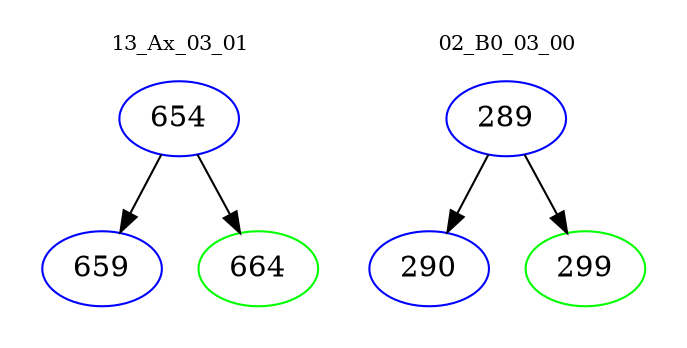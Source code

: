 digraph{
subgraph cluster_0 {
color = white
label = "13_Ax_03_01";
fontsize=10;
T0_654 [label="654", color="blue"]
T0_654 -> T0_659 [color="black"]
T0_659 [label="659", color="blue"]
T0_654 -> T0_664 [color="black"]
T0_664 [label="664", color="green"]
}
subgraph cluster_1 {
color = white
label = "02_B0_03_00";
fontsize=10;
T1_289 [label="289", color="blue"]
T1_289 -> T1_290 [color="black"]
T1_290 [label="290", color="blue"]
T1_289 -> T1_299 [color="black"]
T1_299 [label="299", color="green"]
}
}
